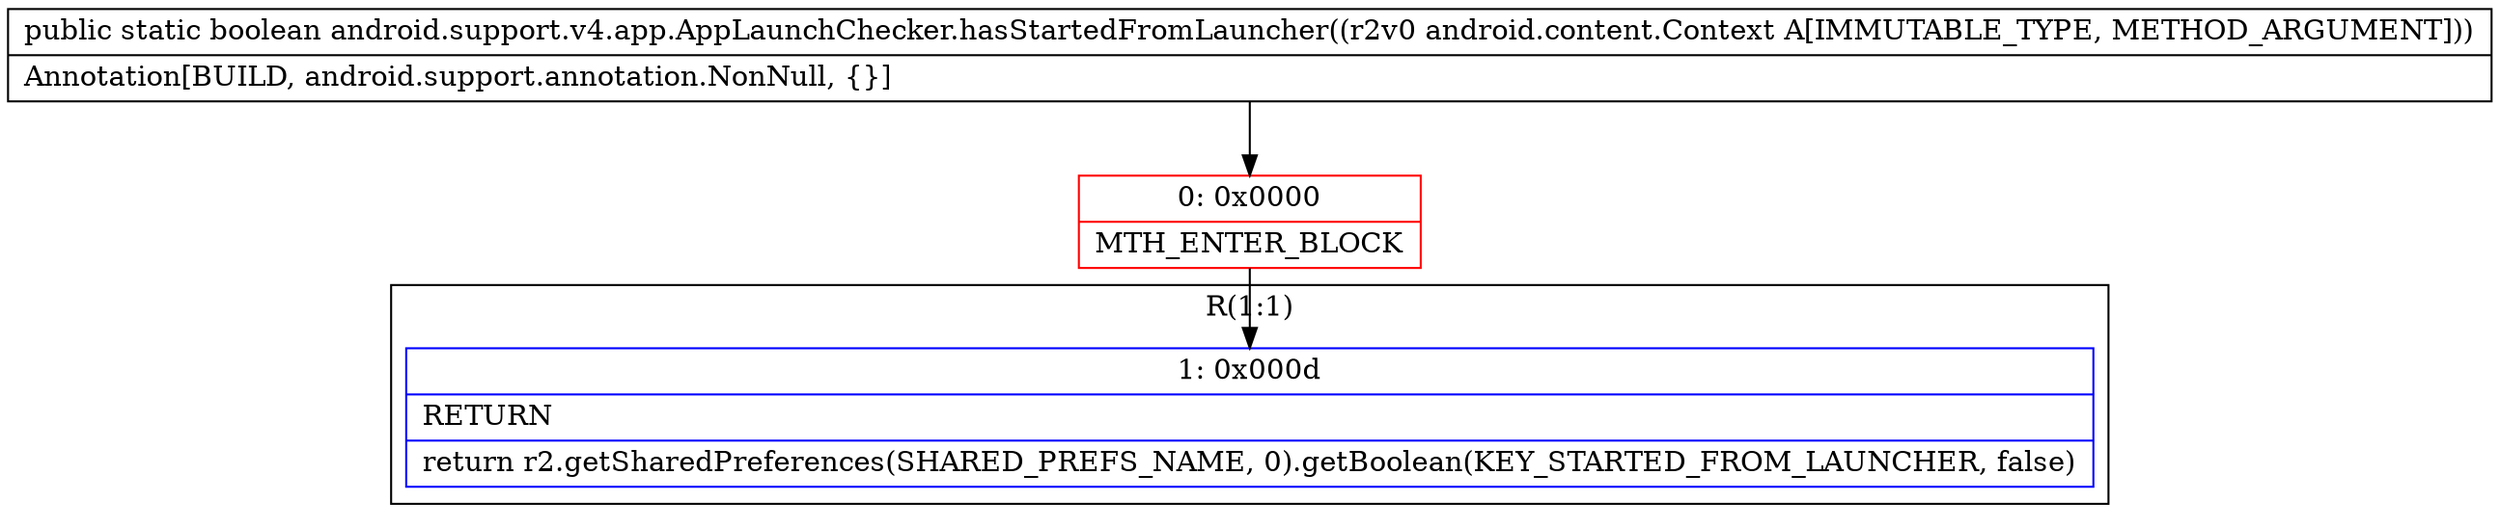 digraph "CFG forandroid.support.v4.app.AppLaunchChecker.hasStartedFromLauncher(Landroid\/content\/Context;)Z" {
subgraph cluster_Region_104978216 {
label = "R(1:1)";
node [shape=record,color=blue];
Node_1 [shape=record,label="{1\:\ 0x000d|RETURN\l|return r2.getSharedPreferences(SHARED_PREFS_NAME, 0).getBoolean(KEY_STARTED_FROM_LAUNCHER, false)\l}"];
}
Node_0 [shape=record,color=red,label="{0\:\ 0x0000|MTH_ENTER_BLOCK\l}"];
MethodNode[shape=record,label="{public static boolean android.support.v4.app.AppLaunchChecker.hasStartedFromLauncher((r2v0 android.content.Context A[IMMUTABLE_TYPE, METHOD_ARGUMENT]))  | Annotation[BUILD, android.support.annotation.NonNull, \{\}]\l}"];
MethodNode -> Node_0;
Node_0 -> Node_1;
}


